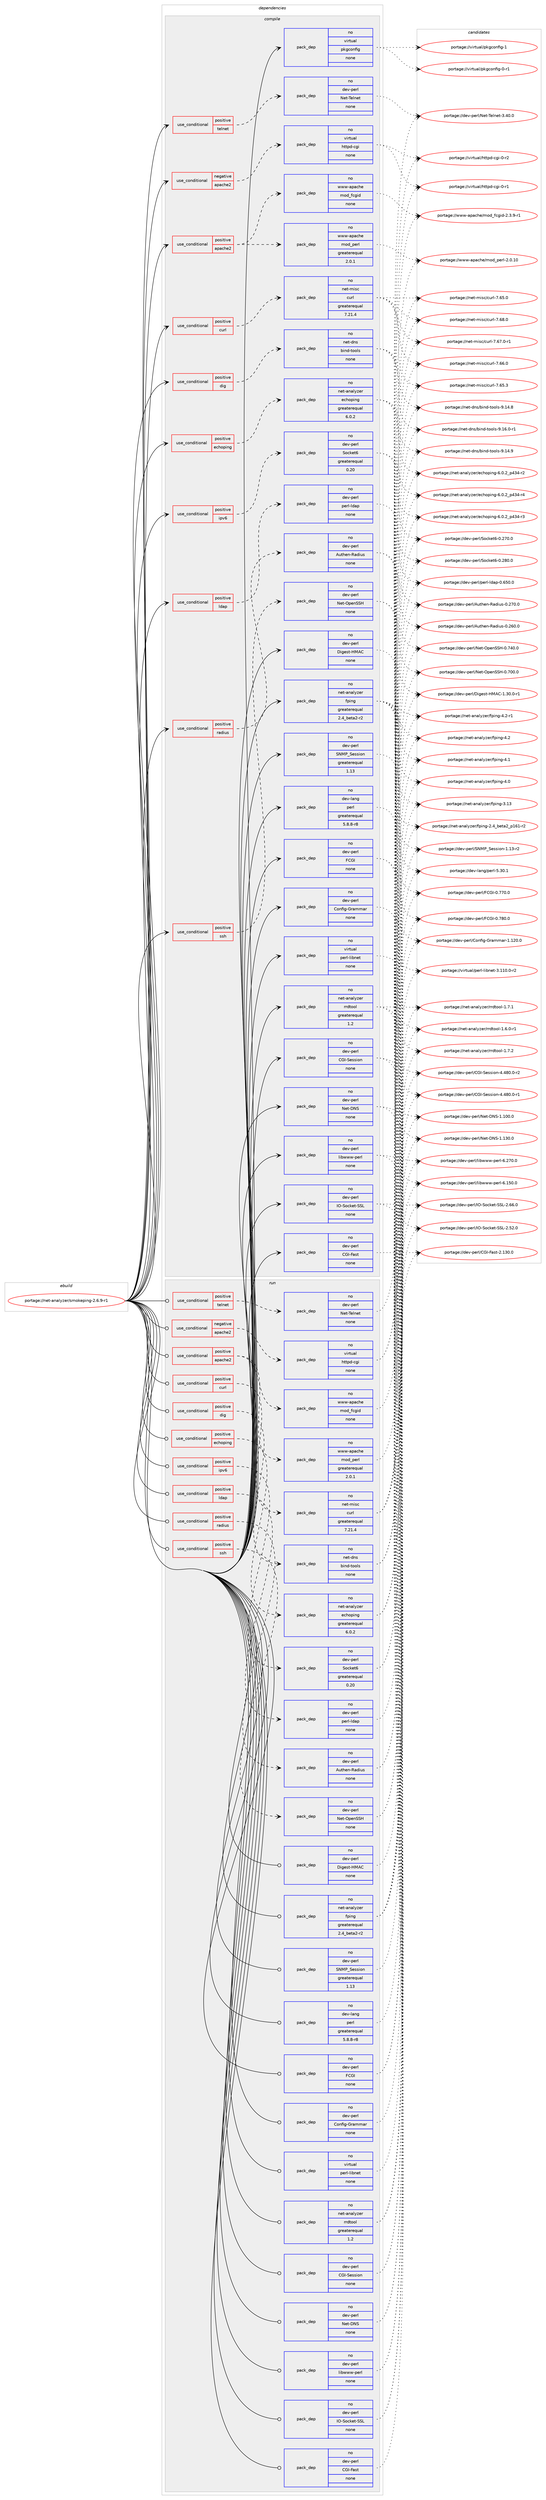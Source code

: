 digraph prolog {

# *************
# Graph options
# *************

newrank=true;
concentrate=true;
compound=true;
graph [rankdir=LR,fontname=Helvetica,fontsize=10,ranksep=1.5];#, ranksep=2.5, nodesep=0.2];
edge  [arrowhead=vee];
node  [fontname=Helvetica,fontsize=10];

# **********
# The ebuild
# **********

subgraph cluster_leftcol {
color=gray;
rank=same;
label=<<i>ebuild</i>>;
id [label="portage://net-analyzer/smokeping-2.6.9-r1", color=red, width=4, href="../net-analyzer/smokeping-2.6.9-r1.svg"];
}

# ****************
# The dependencies
# ****************

subgraph cluster_midcol {
color=gray;
label=<<i>dependencies</i>>;
subgraph cluster_compile {
fillcolor="#eeeeee";
style=filled;
label=<<i>compile</i>>;
subgraph cond23100 {
dependency100708 [label=<<TABLE BORDER="0" CELLBORDER="1" CELLSPACING="0" CELLPADDING="4"><TR><TD ROWSPAN="3" CELLPADDING="10">use_conditional</TD></TR><TR><TD>negative</TD></TR><TR><TD>apache2</TD></TR></TABLE>>, shape=none, color=red];
subgraph pack75781 {
dependency100709 [label=<<TABLE BORDER="0" CELLBORDER="1" CELLSPACING="0" CELLPADDING="4" WIDTH="220"><TR><TD ROWSPAN="6" CELLPADDING="30">pack_dep</TD></TR><TR><TD WIDTH="110">no</TD></TR><TR><TD>virtual</TD></TR><TR><TD>httpd-cgi</TD></TR><TR><TD>none</TD></TR><TR><TD></TD></TR></TABLE>>, shape=none, color=blue];
}
dependency100708:e -> dependency100709:w [weight=20,style="dashed",arrowhead="vee"];
}
id:e -> dependency100708:w [weight=20,style="solid",arrowhead="vee"];
subgraph cond23101 {
dependency100710 [label=<<TABLE BORDER="0" CELLBORDER="1" CELLSPACING="0" CELLPADDING="4"><TR><TD ROWSPAN="3" CELLPADDING="10">use_conditional</TD></TR><TR><TD>positive</TD></TR><TR><TD>apache2</TD></TR></TABLE>>, shape=none, color=red];
subgraph pack75782 {
dependency100711 [label=<<TABLE BORDER="0" CELLBORDER="1" CELLSPACING="0" CELLPADDING="4" WIDTH="220"><TR><TD ROWSPAN="6" CELLPADDING="30">pack_dep</TD></TR><TR><TD WIDTH="110">no</TD></TR><TR><TD>www-apache</TD></TR><TR><TD>mod_perl</TD></TR><TR><TD>greaterequal</TD></TR><TR><TD>2.0.1</TD></TR></TABLE>>, shape=none, color=blue];
}
dependency100710:e -> dependency100711:w [weight=20,style="dashed",arrowhead="vee"];
subgraph pack75783 {
dependency100712 [label=<<TABLE BORDER="0" CELLBORDER="1" CELLSPACING="0" CELLPADDING="4" WIDTH="220"><TR><TD ROWSPAN="6" CELLPADDING="30">pack_dep</TD></TR><TR><TD WIDTH="110">no</TD></TR><TR><TD>www-apache</TD></TR><TR><TD>mod_fcgid</TD></TR><TR><TD>none</TD></TR><TR><TD></TD></TR></TABLE>>, shape=none, color=blue];
}
dependency100710:e -> dependency100712:w [weight=20,style="dashed",arrowhead="vee"];
}
id:e -> dependency100710:w [weight=20,style="solid",arrowhead="vee"];
subgraph cond23102 {
dependency100713 [label=<<TABLE BORDER="0" CELLBORDER="1" CELLSPACING="0" CELLPADDING="4"><TR><TD ROWSPAN="3" CELLPADDING="10">use_conditional</TD></TR><TR><TD>positive</TD></TR><TR><TD>curl</TD></TR></TABLE>>, shape=none, color=red];
subgraph pack75784 {
dependency100714 [label=<<TABLE BORDER="0" CELLBORDER="1" CELLSPACING="0" CELLPADDING="4" WIDTH="220"><TR><TD ROWSPAN="6" CELLPADDING="30">pack_dep</TD></TR><TR><TD WIDTH="110">no</TD></TR><TR><TD>net-misc</TD></TR><TR><TD>curl</TD></TR><TR><TD>greaterequal</TD></TR><TR><TD>7.21.4</TD></TR></TABLE>>, shape=none, color=blue];
}
dependency100713:e -> dependency100714:w [weight=20,style="dashed",arrowhead="vee"];
}
id:e -> dependency100713:w [weight=20,style="solid",arrowhead="vee"];
subgraph cond23103 {
dependency100715 [label=<<TABLE BORDER="0" CELLBORDER="1" CELLSPACING="0" CELLPADDING="4"><TR><TD ROWSPAN="3" CELLPADDING="10">use_conditional</TD></TR><TR><TD>positive</TD></TR><TR><TD>dig</TD></TR></TABLE>>, shape=none, color=red];
subgraph pack75785 {
dependency100716 [label=<<TABLE BORDER="0" CELLBORDER="1" CELLSPACING="0" CELLPADDING="4" WIDTH="220"><TR><TD ROWSPAN="6" CELLPADDING="30">pack_dep</TD></TR><TR><TD WIDTH="110">no</TD></TR><TR><TD>net-dns</TD></TR><TR><TD>bind-tools</TD></TR><TR><TD>none</TD></TR><TR><TD></TD></TR></TABLE>>, shape=none, color=blue];
}
dependency100715:e -> dependency100716:w [weight=20,style="dashed",arrowhead="vee"];
}
id:e -> dependency100715:w [weight=20,style="solid",arrowhead="vee"];
subgraph cond23104 {
dependency100717 [label=<<TABLE BORDER="0" CELLBORDER="1" CELLSPACING="0" CELLPADDING="4"><TR><TD ROWSPAN="3" CELLPADDING="10">use_conditional</TD></TR><TR><TD>positive</TD></TR><TR><TD>echoping</TD></TR></TABLE>>, shape=none, color=red];
subgraph pack75786 {
dependency100718 [label=<<TABLE BORDER="0" CELLBORDER="1" CELLSPACING="0" CELLPADDING="4" WIDTH="220"><TR><TD ROWSPAN="6" CELLPADDING="30">pack_dep</TD></TR><TR><TD WIDTH="110">no</TD></TR><TR><TD>net-analyzer</TD></TR><TR><TD>echoping</TD></TR><TR><TD>greaterequal</TD></TR><TR><TD>6.0.2</TD></TR></TABLE>>, shape=none, color=blue];
}
dependency100717:e -> dependency100718:w [weight=20,style="dashed",arrowhead="vee"];
}
id:e -> dependency100717:w [weight=20,style="solid",arrowhead="vee"];
subgraph cond23105 {
dependency100719 [label=<<TABLE BORDER="0" CELLBORDER="1" CELLSPACING="0" CELLPADDING="4"><TR><TD ROWSPAN="3" CELLPADDING="10">use_conditional</TD></TR><TR><TD>positive</TD></TR><TR><TD>ipv6</TD></TR></TABLE>>, shape=none, color=red];
subgraph pack75787 {
dependency100720 [label=<<TABLE BORDER="0" CELLBORDER="1" CELLSPACING="0" CELLPADDING="4" WIDTH="220"><TR><TD ROWSPAN="6" CELLPADDING="30">pack_dep</TD></TR><TR><TD WIDTH="110">no</TD></TR><TR><TD>dev-perl</TD></TR><TR><TD>Socket6</TD></TR><TR><TD>greaterequal</TD></TR><TR><TD>0.20</TD></TR></TABLE>>, shape=none, color=blue];
}
dependency100719:e -> dependency100720:w [weight=20,style="dashed",arrowhead="vee"];
}
id:e -> dependency100719:w [weight=20,style="solid",arrowhead="vee"];
subgraph cond23106 {
dependency100721 [label=<<TABLE BORDER="0" CELLBORDER="1" CELLSPACING="0" CELLPADDING="4"><TR><TD ROWSPAN="3" CELLPADDING="10">use_conditional</TD></TR><TR><TD>positive</TD></TR><TR><TD>ldap</TD></TR></TABLE>>, shape=none, color=red];
subgraph pack75788 {
dependency100722 [label=<<TABLE BORDER="0" CELLBORDER="1" CELLSPACING="0" CELLPADDING="4" WIDTH="220"><TR><TD ROWSPAN="6" CELLPADDING="30">pack_dep</TD></TR><TR><TD WIDTH="110">no</TD></TR><TR><TD>dev-perl</TD></TR><TR><TD>perl-ldap</TD></TR><TR><TD>none</TD></TR><TR><TD></TD></TR></TABLE>>, shape=none, color=blue];
}
dependency100721:e -> dependency100722:w [weight=20,style="dashed",arrowhead="vee"];
}
id:e -> dependency100721:w [weight=20,style="solid",arrowhead="vee"];
subgraph cond23107 {
dependency100723 [label=<<TABLE BORDER="0" CELLBORDER="1" CELLSPACING="0" CELLPADDING="4"><TR><TD ROWSPAN="3" CELLPADDING="10">use_conditional</TD></TR><TR><TD>positive</TD></TR><TR><TD>radius</TD></TR></TABLE>>, shape=none, color=red];
subgraph pack75789 {
dependency100724 [label=<<TABLE BORDER="0" CELLBORDER="1" CELLSPACING="0" CELLPADDING="4" WIDTH="220"><TR><TD ROWSPAN="6" CELLPADDING="30">pack_dep</TD></TR><TR><TD WIDTH="110">no</TD></TR><TR><TD>dev-perl</TD></TR><TR><TD>Authen-Radius</TD></TR><TR><TD>none</TD></TR><TR><TD></TD></TR></TABLE>>, shape=none, color=blue];
}
dependency100723:e -> dependency100724:w [weight=20,style="dashed",arrowhead="vee"];
}
id:e -> dependency100723:w [weight=20,style="solid",arrowhead="vee"];
subgraph cond23108 {
dependency100725 [label=<<TABLE BORDER="0" CELLBORDER="1" CELLSPACING="0" CELLPADDING="4"><TR><TD ROWSPAN="3" CELLPADDING="10">use_conditional</TD></TR><TR><TD>positive</TD></TR><TR><TD>ssh</TD></TR></TABLE>>, shape=none, color=red];
subgraph pack75790 {
dependency100726 [label=<<TABLE BORDER="0" CELLBORDER="1" CELLSPACING="0" CELLPADDING="4" WIDTH="220"><TR><TD ROWSPAN="6" CELLPADDING="30">pack_dep</TD></TR><TR><TD WIDTH="110">no</TD></TR><TR><TD>dev-perl</TD></TR><TR><TD>Net-OpenSSH</TD></TR><TR><TD>none</TD></TR><TR><TD></TD></TR></TABLE>>, shape=none, color=blue];
}
dependency100725:e -> dependency100726:w [weight=20,style="dashed",arrowhead="vee"];
}
id:e -> dependency100725:w [weight=20,style="solid",arrowhead="vee"];
subgraph cond23109 {
dependency100727 [label=<<TABLE BORDER="0" CELLBORDER="1" CELLSPACING="0" CELLPADDING="4"><TR><TD ROWSPAN="3" CELLPADDING="10">use_conditional</TD></TR><TR><TD>positive</TD></TR><TR><TD>telnet</TD></TR></TABLE>>, shape=none, color=red];
subgraph pack75791 {
dependency100728 [label=<<TABLE BORDER="0" CELLBORDER="1" CELLSPACING="0" CELLPADDING="4" WIDTH="220"><TR><TD ROWSPAN="6" CELLPADDING="30">pack_dep</TD></TR><TR><TD WIDTH="110">no</TD></TR><TR><TD>dev-perl</TD></TR><TR><TD>Net-Telnet</TD></TR><TR><TD>none</TD></TR><TR><TD></TD></TR></TABLE>>, shape=none, color=blue];
}
dependency100727:e -> dependency100728:w [weight=20,style="dashed",arrowhead="vee"];
}
id:e -> dependency100727:w [weight=20,style="solid",arrowhead="vee"];
subgraph pack75792 {
dependency100729 [label=<<TABLE BORDER="0" CELLBORDER="1" CELLSPACING="0" CELLPADDING="4" WIDTH="220"><TR><TD ROWSPAN="6" CELLPADDING="30">pack_dep</TD></TR><TR><TD WIDTH="110">no</TD></TR><TR><TD>dev-lang</TD></TR><TR><TD>perl</TD></TR><TR><TD>greaterequal</TD></TR><TR><TD>5.8.8-r8</TD></TR></TABLE>>, shape=none, color=blue];
}
id:e -> dependency100729:w [weight=20,style="solid",arrowhead="vee"];
subgraph pack75793 {
dependency100730 [label=<<TABLE BORDER="0" CELLBORDER="1" CELLSPACING="0" CELLPADDING="4" WIDTH="220"><TR><TD ROWSPAN="6" CELLPADDING="30">pack_dep</TD></TR><TR><TD WIDTH="110">no</TD></TR><TR><TD>dev-perl</TD></TR><TR><TD>CGI-Fast</TD></TR><TR><TD>none</TD></TR><TR><TD></TD></TR></TABLE>>, shape=none, color=blue];
}
id:e -> dependency100730:w [weight=20,style="solid",arrowhead="vee"];
subgraph pack75794 {
dependency100731 [label=<<TABLE BORDER="0" CELLBORDER="1" CELLSPACING="0" CELLPADDING="4" WIDTH="220"><TR><TD ROWSPAN="6" CELLPADDING="30">pack_dep</TD></TR><TR><TD WIDTH="110">no</TD></TR><TR><TD>dev-perl</TD></TR><TR><TD>CGI-Session</TD></TR><TR><TD>none</TD></TR><TR><TD></TD></TR></TABLE>>, shape=none, color=blue];
}
id:e -> dependency100731:w [weight=20,style="solid",arrowhead="vee"];
subgraph pack75795 {
dependency100732 [label=<<TABLE BORDER="0" CELLBORDER="1" CELLSPACING="0" CELLPADDING="4" WIDTH="220"><TR><TD ROWSPAN="6" CELLPADDING="30">pack_dep</TD></TR><TR><TD WIDTH="110">no</TD></TR><TR><TD>dev-perl</TD></TR><TR><TD>Config-Grammar</TD></TR><TR><TD>none</TD></TR><TR><TD></TD></TR></TABLE>>, shape=none, color=blue];
}
id:e -> dependency100732:w [weight=20,style="solid",arrowhead="vee"];
subgraph pack75796 {
dependency100733 [label=<<TABLE BORDER="0" CELLBORDER="1" CELLSPACING="0" CELLPADDING="4" WIDTH="220"><TR><TD ROWSPAN="6" CELLPADDING="30">pack_dep</TD></TR><TR><TD WIDTH="110">no</TD></TR><TR><TD>dev-perl</TD></TR><TR><TD>Digest-HMAC</TD></TR><TR><TD>none</TD></TR><TR><TD></TD></TR></TABLE>>, shape=none, color=blue];
}
id:e -> dependency100733:w [weight=20,style="solid",arrowhead="vee"];
subgraph pack75797 {
dependency100734 [label=<<TABLE BORDER="0" CELLBORDER="1" CELLSPACING="0" CELLPADDING="4" WIDTH="220"><TR><TD ROWSPAN="6" CELLPADDING="30">pack_dep</TD></TR><TR><TD WIDTH="110">no</TD></TR><TR><TD>dev-perl</TD></TR><TR><TD>FCGI</TD></TR><TR><TD>none</TD></TR><TR><TD></TD></TR></TABLE>>, shape=none, color=blue];
}
id:e -> dependency100734:w [weight=20,style="solid",arrowhead="vee"];
subgraph pack75798 {
dependency100735 [label=<<TABLE BORDER="0" CELLBORDER="1" CELLSPACING="0" CELLPADDING="4" WIDTH="220"><TR><TD ROWSPAN="6" CELLPADDING="30">pack_dep</TD></TR><TR><TD WIDTH="110">no</TD></TR><TR><TD>dev-perl</TD></TR><TR><TD>IO-Socket-SSL</TD></TR><TR><TD>none</TD></TR><TR><TD></TD></TR></TABLE>>, shape=none, color=blue];
}
id:e -> dependency100735:w [weight=20,style="solid",arrowhead="vee"];
subgraph pack75799 {
dependency100736 [label=<<TABLE BORDER="0" CELLBORDER="1" CELLSPACING="0" CELLPADDING="4" WIDTH="220"><TR><TD ROWSPAN="6" CELLPADDING="30">pack_dep</TD></TR><TR><TD WIDTH="110">no</TD></TR><TR><TD>dev-perl</TD></TR><TR><TD>Net-DNS</TD></TR><TR><TD>none</TD></TR><TR><TD></TD></TR></TABLE>>, shape=none, color=blue];
}
id:e -> dependency100736:w [weight=20,style="solid",arrowhead="vee"];
subgraph pack75800 {
dependency100737 [label=<<TABLE BORDER="0" CELLBORDER="1" CELLSPACING="0" CELLPADDING="4" WIDTH="220"><TR><TD ROWSPAN="6" CELLPADDING="30">pack_dep</TD></TR><TR><TD WIDTH="110">no</TD></TR><TR><TD>dev-perl</TD></TR><TR><TD>SNMP_Session</TD></TR><TR><TD>greaterequal</TD></TR><TR><TD>1.13</TD></TR></TABLE>>, shape=none, color=blue];
}
id:e -> dependency100737:w [weight=20,style="solid",arrowhead="vee"];
subgraph pack75801 {
dependency100738 [label=<<TABLE BORDER="0" CELLBORDER="1" CELLSPACING="0" CELLPADDING="4" WIDTH="220"><TR><TD ROWSPAN="6" CELLPADDING="30">pack_dep</TD></TR><TR><TD WIDTH="110">no</TD></TR><TR><TD>dev-perl</TD></TR><TR><TD>libwww-perl</TD></TR><TR><TD>none</TD></TR><TR><TD></TD></TR></TABLE>>, shape=none, color=blue];
}
id:e -> dependency100738:w [weight=20,style="solid",arrowhead="vee"];
subgraph pack75802 {
dependency100739 [label=<<TABLE BORDER="0" CELLBORDER="1" CELLSPACING="0" CELLPADDING="4" WIDTH="220"><TR><TD ROWSPAN="6" CELLPADDING="30">pack_dep</TD></TR><TR><TD WIDTH="110">no</TD></TR><TR><TD>net-analyzer</TD></TR><TR><TD>fping</TD></TR><TR><TD>greaterequal</TD></TR><TR><TD>2.4_beta2-r2</TD></TR></TABLE>>, shape=none, color=blue];
}
id:e -> dependency100739:w [weight=20,style="solid",arrowhead="vee"];
subgraph pack75803 {
dependency100740 [label=<<TABLE BORDER="0" CELLBORDER="1" CELLSPACING="0" CELLPADDING="4" WIDTH="220"><TR><TD ROWSPAN="6" CELLPADDING="30">pack_dep</TD></TR><TR><TD WIDTH="110">no</TD></TR><TR><TD>net-analyzer</TD></TR><TR><TD>rrdtool</TD></TR><TR><TD>greaterequal</TD></TR><TR><TD>1.2</TD></TR></TABLE>>, shape=none, color=blue];
}
id:e -> dependency100740:w [weight=20,style="solid",arrowhead="vee"];
subgraph pack75804 {
dependency100741 [label=<<TABLE BORDER="0" CELLBORDER="1" CELLSPACING="0" CELLPADDING="4" WIDTH="220"><TR><TD ROWSPAN="6" CELLPADDING="30">pack_dep</TD></TR><TR><TD WIDTH="110">no</TD></TR><TR><TD>virtual</TD></TR><TR><TD>perl-libnet</TD></TR><TR><TD>none</TD></TR><TR><TD></TD></TR></TABLE>>, shape=none, color=blue];
}
id:e -> dependency100741:w [weight=20,style="solid",arrowhead="vee"];
subgraph pack75805 {
dependency100742 [label=<<TABLE BORDER="0" CELLBORDER="1" CELLSPACING="0" CELLPADDING="4" WIDTH="220"><TR><TD ROWSPAN="6" CELLPADDING="30">pack_dep</TD></TR><TR><TD WIDTH="110">no</TD></TR><TR><TD>virtual</TD></TR><TR><TD>pkgconfig</TD></TR><TR><TD>none</TD></TR><TR><TD></TD></TR></TABLE>>, shape=none, color=blue];
}
id:e -> dependency100742:w [weight=20,style="solid",arrowhead="vee"];
}
subgraph cluster_compileandrun {
fillcolor="#eeeeee";
style=filled;
label=<<i>compile and run</i>>;
}
subgraph cluster_run {
fillcolor="#eeeeee";
style=filled;
label=<<i>run</i>>;
subgraph cond23110 {
dependency100743 [label=<<TABLE BORDER="0" CELLBORDER="1" CELLSPACING="0" CELLPADDING="4"><TR><TD ROWSPAN="3" CELLPADDING="10">use_conditional</TD></TR><TR><TD>negative</TD></TR><TR><TD>apache2</TD></TR></TABLE>>, shape=none, color=red];
subgraph pack75806 {
dependency100744 [label=<<TABLE BORDER="0" CELLBORDER="1" CELLSPACING="0" CELLPADDING="4" WIDTH="220"><TR><TD ROWSPAN="6" CELLPADDING="30">pack_dep</TD></TR><TR><TD WIDTH="110">no</TD></TR><TR><TD>virtual</TD></TR><TR><TD>httpd-cgi</TD></TR><TR><TD>none</TD></TR><TR><TD></TD></TR></TABLE>>, shape=none, color=blue];
}
dependency100743:e -> dependency100744:w [weight=20,style="dashed",arrowhead="vee"];
}
id:e -> dependency100743:w [weight=20,style="solid",arrowhead="odot"];
subgraph cond23111 {
dependency100745 [label=<<TABLE BORDER="0" CELLBORDER="1" CELLSPACING="0" CELLPADDING="4"><TR><TD ROWSPAN="3" CELLPADDING="10">use_conditional</TD></TR><TR><TD>positive</TD></TR><TR><TD>apache2</TD></TR></TABLE>>, shape=none, color=red];
subgraph pack75807 {
dependency100746 [label=<<TABLE BORDER="0" CELLBORDER="1" CELLSPACING="0" CELLPADDING="4" WIDTH="220"><TR><TD ROWSPAN="6" CELLPADDING="30">pack_dep</TD></TR><TR><TD WIDTH="110">no</TD></TR><TR><TD>www-apache</TD></TR><TR><TD>mod_perl</TD></TR><TR><TD>greaterequal</TD></TR><TR><TD>2.0.1</TD></TR></TABLE>>, shape=none, color=blue];
}
dependency100745:e -> dependency100746:w [weight=20,style="dashed",arrowhead="vee"];
subgraph pack75808 {
dependency100747 [label=<<TABLE BORDER="0" CELLBORDER="1" CELLSPACING="0" CELLPADDING="4" WIDTH="220"><TR><TD ROWSPAN="6" CELLPADDING="30">pack_dep</TD></TR><TR><TD WIDTH="110">no</TD></TR><TR><TD>www-apache</TD></TR><TR><TD>mod_fcgid</TD></TR><TR><TD>none</TD></TR><TR><TD></TD></TR></TABLE>>, shape=none, color=blue];
}
dependency100745:e -> dependency100747:w [weight=20,style="dashed",arrowhead="vee"];
}
id:e -> dependency100745:w [weight=20,style="solid",arrowhead="odot"];
subgraph cond23112 {
dependency100748 [label=<<TABLE BORDER="0" CELLBORDER="1" CELLSPACING="0" CELLPADDING="4"><TR><TD ROWSPAN="3" CELLPADDING="10">use_conditional</TD></TR><TR><TD>positive</TD></TR><TR><TD>curl</TD></TR></TABLE>>, shape=none, color=red];
subgraph pack75809 {
dependency100749 [label=<<TABLE BORDER="0" CELLBORDER="1" CELLSPACING="0" CELLPADDING="4" WIDTH="220"><TR><TD ROWSPAN="6" CELLPADDING="30">pack_dep</TD></TR><TR><TD WIDTH="110">no</TD></TR><TR><TD>net-misc</TD></TR><TR><TD>curl</TD></TR><TR><TD>greaterequal</TD></TR><TR><TD>7.21.4</TD></TR></TABLE>>, shape=none, color=blue];
}
dependency100748:e -> dependency100749:w [weight=20,style="dashed",arrowhead="vee"];
}
id:e -> dependency100748:w [weight=20,style="solid",arrowhead="odot"];
subgraph cond23113 {
dependency100750 [label=<<TABLE BORDER="0" CELLBORDER="1" CELLSPACING="0" CELLPADDING="4"><TR><TD ROWSPAN="3" CELLPADDING="10">use_conditional</TD></TR><TR><TD>positive</TD></TR><TR><TD>dig</TD></TR></TABLE>>, shape=none, color=red];
subgraph pack75810 {
dependency100751 [label=<<TABLE BORDER="0" CELLBORDER="1" CELLSPACING="0" CELLPADDING="4" WIDTH="220"><TR><TD ROWSPAN="6" CELLPADDING="30">pack_dep</TD></TR><TR><TD WIDTH="110">no</TD></TR><TR><TD>net-dns</TD></TR><TR><TD>bind-tools</TD></TR><TR><TD>none</TD></TR><TR><TD></TD></TR></TABLE>>, shape=none, color=blue];
}
dependency100750:e -> dependency100751:w [weight=20,style="dashed",arrowhead="vee"];
}
id:e -> dependency100750:w [weight=20,style="solid",arrowhead="odot"];
subgraph cond23114 {
dependency100752 [label=<<TABLE BORDER="0" CELLBORDER="1" CELLSPACING="0" CELLPADDING="4"><TR><TD ROWSPAN="3" CELLPADDING="10">use_conditional</TD></TR><TR><TD>positive</TD></TR><TR><TD>echoping</TD></TR></TABLE>>, shape=none, color=red];
subgraph pack75811 {
dependency100753 [label=<<TABLE BORDER="0" CELLBORDER="1" CELLSPACING="0" CELLPADDING="4" WIDTH="220"><TR><TD ROWSPAN="6" CELLPADDING="30">pack_dep</TD></TR><TR><TD WIDTH="110">no</TD></TR><TR><TD>net-analyzer</TD></TR><TR><TD>echoping</TD></TR><TR><TD>greaterequal</TD></TR><TR><TD>6.0.2</TD></TR></TABLE>>, shape=none, color=blue];
}
dependency100752:e -> dependency100753:w [weight=20,style="dashed",arrowhead="vee"];
}
id:e -> dependency100752:w [weight=20,style="solid",arrowhead="odot"];
subgraph cond23115 {
dependency100754 [label=<<TABLE BORDER="0" CELLBORDER="1" CELLSPACING="0" CELLPADDING="4"><TR><TD ROWSPAN="3" CELLPADDING="10">use_conditional</TD></TR><TR><TD>positive</TD></TR><TR><TD>ipv6</TD></TR></TABLE>>, shape=none, color=red];
subgraph pack75812 {
dependency100755 [label=<<TABLE BORDER="0" CELLBORDER="1" CELLSPACING="0" CELLPADDING="4" WIDTH="220"><TR><TD ROWSPAN="6" CELLPADDING="30">pack_dep</TD></TR><TR><TD WIDTH="110">no</TD></TR><TR><TD>dev-perl</TD></TR><TR><TD>Socket6</TD></TR><TR><TD>greaterequal</TD></TR><TR><TD>0.20</TD></TR></TABLE>>, shape=none, color=blue];
}
dependency100754:e -> dependency100755:w [weight=20,style="dashed",arrowhead="vee"];
}
id:e -> dependency100754:w [weight=20,style="solid",arrowhead="odot"];
subgraph cond23116 {
dependency100756 [label=<<TABLE BORDER="0" CELLBORDER="1" CELLSPACING="0" CELLPADDING="4"><TR><TD ROWSPAN="3" CELLPADDING="10">use_conditional</TD></TR><TR><TD>positive</TD></TR><TR><TD>ldap</TD></TR></TABLE>>, shape=none, color=red];
subgraph pack75813 {
dependency100757 [label=<<TABLE BORDER="0" CELLBORDER="1" CELLSPACING="0" CELLPADDING="4" WIDTH="220"><TR><TD ROWSPAN="6" CELLPADDING="30">pack_dep</TD></TR><TR><TD WIDTH="110">no</TD></TR><TR><TD>dev-perl</TD></TR><TR><TD>perl-ldap</TD></TR><TR><TD>none</TD></TR><TR><TD></TD></TR></TABLE>>, shape=none, color=blue];
}
dependency100756:e -> dependency100757:w [weight=20,style="dashed",arrowhead="vee"];
}
id:e -> dependency100756:w [weight=20,style="solid",arrowhead="odot"];
subgraph cond23117 {
dependency100758 [label=<<TABLE BORDER="0" CELLBORDER="1" CELLSPACING="0" CELLPADDING="4"><TR><TD ROWSPAN="3" CELLPADDING="10">use_conditional</TD></TR><TR><TD>positive</TD></TR><TR><TD>radius</TD></TR></TABLE>>, shape=none, color=red];
subgraph pack75814 {
dependency100759 [label=<<TABLE BORDER="0" CELLBORDER="1" CELLSPACING="0" CELLPADDING="4" WIDTH="220"><TR><TD ROWSPAN="6" CELLPADDING="30">pack_dep</TD></TR><TR><TD WIDTH="110">no</TD></TR><TR><TD>dev-perl</TD></TR><TR><TD>Authen-Radius</TD></TR><TR><TD>none</TD></TR><TR><TD></TD></TR></TABLE>>, shape=none, color=blue];
}
dependency100758:e -> dependency100759:w [weight=20,style="dashed",arrowhead="vee"];
}
id:e -> dependency100758:w [weight=20,style="solid",arrowhead="odot"];
subgraph cond23118 {
dependency100760 [label=<<TABLE BORDER="0" CELLBORDER="1" CELLSPACING="0" CELLPADDING="4"><TR><TD ROWSPAN="3" CELLPADDING="10">use_conditional</TD></TR><TR><TD>positive</TD></TR><TR><TD>ssh</TD></TR></TABLE>>, shape=none, color=red];
subgraph pack75815 {
dependency100761 [label=<<TABLE BORDER="0" CELLBORDER="1" CELLSPACING="0" CELLPADDING="4" WIDTH="220"><TR><TD ROWSPAN="6" CELLPADDING="30">pack_dep</TD></TR><TR><TD WIDTH="110">no</TD></TR><TR><TD>dev-perl</TD></TR><TR><TD>Net-OpenSSH</TD></TR><TR><TD>none</TD></TR><TR><TD></TD></TR></TABLE>>, shape=none, color=blue];
}
dependency100760:e -> dependency100761:w [weight=20,style="dashed",arrowhead="vee"];
}
id:e -> dependency100760:w [weight=20,style="solid",arrowhead="odot"];
subgraph cond23119 {
dependency100762 [label=<<TABLE BORDER="0" CELLBORDER="1" CELLSPACING="0" CELLPADDING="4"><TR><TD ROWSPAN="3" CELLPADDING="10">use_conditional</TD></TR><TR><TD>positive</TD></TR><TR><TD>telnet</TD></TR></TABLE>>, shape=none, color=red];
subgraph pack75816 {
dependency100763 [label=<<TABLE BORDER="0" CELLBORDER="1" CELLSPACING="0" CELLPADDING="4" WIDTH="220"><TR><TD ROWSPAN="6" CELLPADDING="30">pack_dep</TD></TR><TR><TD WIDTH="110">no</TD></TR><TR><TD>dev-perl</TD></TR><TR><TD>Net-Telnet</TD></TR><TR><TD>none</TD></TR><TR><TD></TD></TR></TABLE>>, shape=none, color=blue];
}
dependency100762:e -> dependency100763:w [weight=20,style="dashed",arrowhead="vee"];
}
id:e -> dependency100762:w [weight=20,style="solid",arrowhead="odot"];
subgraph pack75817 {
dependency100764 [label=<<TABLE BORDER="0" CELLBORDER="1" CELLSPACING="0" CELLPADDING="4" WIDTH="220"><TR><TD ROWSPAN="6" CELLPADDING="30">pack_dep</TD></TR><TR><TD WIDTH="110">no</TD></TR><TR><TD>dev-lang</TD></TR><TR><TD>perl</TD></TR><TR><TD>greaterequal</TD></TR><TR><TD>5.8.8-r8</TD></TR></TABLE>>, shape=none, color=blue];
}
id:e -> dependency100764:w [weight=20,style="solid",arrowhead="odot"];
subgraph pack75818 {
dependency100765 [label=<<TABLE BORDER="0" CELLBORDER="1" CELLSPACING="0" CELLPADDING="4" WIDTH="220"><TR><TD ROWSPAN="6" CELLPADDING="30">pack_dep</TD></TR><TR><TD WIDTH="110">no</TD></TR><TR><TD>dev-perl</TD></TR><TR><TD>CGI-Fast</TD></TR><TR><TD>none</TD></TR><TR><TD></TD></TR></TABLE>>, shape=none, color=blue];
}
id:e -> dependency100765:w [weight=20,style="solid",arrowhead="odot"];
subgraph pack75819 {
dependency100766 [label=<<TABLE BORDER="0" CELLBORDER="1" CELLSPACING="0" CELLPADDING="4" WIDTH="220"><TR><TD ROWSPAN="6" CELLPADDING="30">pack_dep</TD></TR><TR><TD WIDTH="110">no</TD></TR><TR><TD>dev-perl</TD></TR><TR><TD>CGI-Session</TD></TR><TR><TD>none</TD></TR><TR><TD></TD></TR></TABLE>>, shape=none, color=blue];
}
id:e -> dependency100766:w [weight=20,style="solid",arrowhead="odot"];
subgraph pack75820 {
dependency100767 [label=<<TABLE BORDER="0" CELLBORDER="1" CELLSPACING="0" CELLPADDING="4" WIDTH="220"><TR><TD ROWSPAN="6" CELLPADDING="30">pack_dep</TD></TR><TR><TD WIDTH="110">no</TD></TR><TR><TD>dev-perl</TD></TR><TR><TD>Config-Grammar</TD></TR><TR><TD>none</TD></TR><TR><TD></TD></TR></TABLE>>, shape=none, color=blue];
}
id:e -> dependency100767:w [weight=20,style="solid",arrowhead="odot"];
subgraph pack75821 {
dependency100768 [label=<<TABLE BORDER="0" CELLBORDER="1" CELLSPACING="0" CELLPADDING="4" WIDTH="220"><TR><TD ROWSPAN="6" CELLPADDING="30">pack_dep</TD></TR><TR><TD WIDTH="110">no</TD></TR><TR><TD>dev-perl</TD></TR><TR><TD>Digest-HMAC</TD></TR><TR><TD>none</TD></TR><TR><TD></TD></TR></TABLE>>, shape=none, color=blue];
}
id:e -> dependency100768:w [weight=20,style="solid",arrowhead="odot"];
subgraph pack75822 {
dependency100769 [label=<<TABLE BORDER="0" CELLBORDER="1" CELLSPACING="0" CELLPADDING="4" WIDTH="220"><TR><TD ROWSPAN="6" CELLPADDING="30">pack_dep</TD></TR><TR><TD WIDTH="110">no</TD></TR><TR><TD>dev-perl</TD></TR><TR><TD>FCGI</TD></TR><TR><TD>none</TD></TR><TR><TD></TD></TR></TABLE>>, shape=none, color=blue];
}
id:e -> dependency100769:w [weight=20,style="solid",arrowhead="odot"];
subgraph pack75823 {
dependency100770 [label=<<TABLE BORDER="0" CELLBORDER="1" CELLSPACING="0" CELLPADDING="4" WIDTH="220"><TR><TD ROWSPAN="6" CELLPADDING="30">pack_dep</TD></TR><TR><TD WIDTH="110">no</TD></TR><TR><TD>dev-perl</TD></TR><TR><TD>IO-Socket-SSL</TD></TR><TR><TD>none</TD></TR><TR><TD></TD></TR></TABLE>>, shape=none, color=blue];
}
id:e -> dependency100770:w [weight=20,style="solid",arrowhead="odot"];
subgraph pack75824 {
dependency100771 [label=<<TABLE BORDER="0" CELLBORDER="1" CELLSPACING="0" CELLPADDING="4" WIDTH="220"><TR><TD ROWSPAN="6" CELLPADDING="30">pack_dep</TD></TR><TR><TD WIDTH="110">no</TD></TR><TR><TD>dev-perl</TD></TR><TR><TD>Net-DNS</TD></TR><TR><TD>none</TD></TR><TR><TD></TD></TR></TABLE>>, shape=none, color=blue];
}
id:e -> dependency100771:w [weight=20,style="solid",arrowhead="odot"];
subgraph pack75825 {
dependency100772 [label=<<TABLE BORDER="0" CELLBORDER="1" CELLSPACING="0" CELLPADDING="4" WIDTH="220"><TR><TD ROWSPAN="6" CELLPADDING="30">pack_dep</TD></TR><TR><TD WIDTH="110">no</TD></TR><TR><TD>dev-perl</TD></TR><TR><TD>SNMP_Session</TD></TR><TR><TD>greaterequal</TD></TR><TR><TD>1.13</TD></TR></TABLE>>, shape=none, color=blue];
}
id:e -> dependency100772:w [weight=20,style="solid",arrowhead="odot"];
subgraph pack75826 {
dependency100773 [label=<<TABLE BORDER="0" CELLBORDER="1" CELLSPACING="0" CELLPADDING="4" WIDTH="220"><TR><TD ROWSPAN="6" CELLPADDING="30">pack_dep</TD></TR><TR><TD WIDTH="110">no</TD></TR><TR><TD>dev-perl</TD></TR><TR><TD>libwww-perl</TD></TR><TR><TD>none</TD></TR><TR><TD></TD></TR></TABLE>>, shape=none, color=blue];
}
id:e -> dependency100773:w [weight=20,style="solid",arrowhead="odot"];
subgraph pack75827 {
dependency100774 [label=<<TABLE BORDER="0" CELLBORDER="1" CELLSPACING="0" CELLPADDING="4" WIDTH="220"><TR><TD ROWSPAN="6" CELLPADDING="30">pack_dep</TD></TR><TR><TD WIDTH="110">no</TD></TR><TR><TD>net-analyzer</TD></TR><TR><TD>fping</TD></TR><TR><TD>greaterequal</TD></TR><TR><TD>2.4_beta2-r2</TD></TR></TABLE>>, shape=none, color=blue];
}
id:e -> dependency100774:w [weight=20,style="solid",arrowhead="odot"];
subgraph pack75828 {
dependency100775 [label=<<TABLE BORDER="0" CELLBORDER="1" CELLSPACING="0" CELLPADDING="4" WIDTH="220"><TR><TD ROWSPAN="6" CELLPADDING="30">pack_dep</TD></TR><TR><TD WIDTH="110">no</TD></TR><TR><TD>net-analyzer</TD></TR><TR><TD>rrdtool</TD></TR><TR><TD>greaterequal</TD></TR><TR><TD>1.2</TD></TR></TABLE>>, shape=none, color=blue];
}
id:e -> dependency100775:w [weight=20,style="solid",arrowhead="odot"];
subgraph pack75829 {
dependency100776 [label=<<TABLE BORDER="0" CELLBORDER="1" CELLSPACING="0" CELLPADDING="4" WIDTH="220"><TR><TD ROWSPAN="6" CELLPADDING="30">pack_dep</TD></TR><TR><TD WIDTH="110">no</TD></TR><TR><TD>virtual</TD></TR><TR><TD>perl-libnet</TD></TR><TR><TD>none</TD></TR><TR><TD></TD></TR></TABLE>>, shape=none, color=blue];
}
id:e -> dependency100776:w [weight=20,style="solid",arrowhead="odot"];
}
}

# **************
# The candidates
# **************

subgraph cluster_choices {
rank=same;
color=gray;
label=<<i>candidates</i>>;

subgraph choice75781 {
color=black;
nodesep=1;
choice1181051141161179710847104116116112100459910310545484511450 [label="portage://virtual/httpd-cgi-0-r2", color=red, width=4,href="../virtual/httpd-cgi-0-r2.svg"];
choice1181051141161179710847104116116112100459910310545484511449 [label="portage://virtual/httpd-cgi-0-r1", color=red, width=4,href="../virtual/httpd-cgi-0-r1.svg"];
dependency100709:e -> choice1181051141161179710847104116116112100459910310545484511450:w [style=dotted,weight="100"];
dependency100709:e -> choice1181051141161179710847104116116112100459910310545484511449:w [style=dotted,weight="100"];
}
subgraph choice75782 {
color=black;
nodesep=1;
choice11911911945971129799104101471091111009511210111410845504648464948 [label="portage://www-apache/mod_perl-2.0.10", color=red, width=4,href="../www-apache/mod_perl-2.0.10.svg"];
dependency100711:e -> choice11911911945971129799104101471091111009511210111410845504648464948:w [style=dotted,weight="100"];
}
subgraph choice75783 {
color=black;
nodesep=1;
choice119119119459711297991041014710911110095102991031051004550465146574511449 [label="portage://www-apache/mod_fcgid-2.3.9-r1", color=red, width=4,href="../www-apache/mod_fcgid-2.3.9-r1.svg"];
dependency100712:e -> choice119119119459711297991041014710911110095102991031051004550465146574511449:w [style=dotted,weight="100"];
}
subgraph choice75784 {
color=black;
nodesep=1;
choice1101011164510910511599479911711410845554654564648 [label="portage://net-misc/curl-7.68.0", color=red, width=4,href="../net-misc/curl-7.68.0.svg"];
choice11010111645109105115994799117114108455546545546484511449 [label="portage://net-misc/curl-7.67.0-r1", color=red, width=4,href="../net-misc/curl-7.67.0-r1.svg"];
choice1101011164510910511599479911711410845554654544648 [label="portage://net-misc/curl-7.66.0", color=red, width=4,href="../net-misc/curl-7.66.0.svg"];
choice1101011164510910511599479911711410845554654534651 [label="portage://net-misc/curl-7.65.3", color=red, width=4,href="../net-misc/curl-7.65.3.svg"];
choice1101011164510910511599479911711410845554654534648 [label="portage://net-misc/curl-7.65.0", color=red, width=4,href="../net-misc/curl-7.65.0.svg"];
dependency100714:e -> choice1101011164510910511599479911711410845554654564648:w [style=dotted,weight="100"];
dependency100714:e -> choice11010111645109105115994799117114108455546545546484511449:w [style=dotted,weight="100"];
dependency100714:e -> choice1101011164510910511599479911711410845554654544648:w [style=dotted,weight="100"];
dependency100714:e -> choice1101011164510910511599479911711410845554654534651:w [style=dotted,weight="100"];
dependency100714:e -> choice1101011164510910511599479911711410845554654534648:w [style=dotted,weight="100"];
}
subgraph choice75785 {
color=black;
nodesep=1;
choice11010111645100110115479810511010045116111111108115455746495446484511449 [label="portage://net-dns/bind-tools-9.16.0-r1", color=red, width=4,href="../net-dns/bind-tools-9.16.0-r1.svg"];
choice1101011164510011011547981051101004511611111110811545574649524657 [label="portage://net-dns/bind-tools-9.14.9", color=red, width=4,href="../net-dns/bind-tools-9.14.9.svg"];
choice1101011164510011011547981051101004511611111110811545574649524656 [label="portage://net-dns/bind-tools-9.14.8", color=red, width=4,href="../net-dns/bind-tools-9.14.8.svg"];
dependency100716:e -> choice11010111645100110115479810511010045116111111108115455746495446484511449:w [style=dotted,weight="100"];
dependency100716:e -> choice1101011164510011011547981051101004511611111110811545574649524657:w [style=dotted,weight="100"];
dependency100716:e -> choice1101011164510011011547981051101004511611111110811545574649524656:w [style=dotted,weight="100"];
}
subgraph choice75786 {
color=black;
nodesep=1;
choice1101011164597110971081211221011144710199104111112105110103455446484650951125251524511452 [label="portage://net-analyzer/echoping-6.0.2_p434-r4", color=red, width=4,href="../net-analyzer/echoping-6.0.2_p434-r4.svg"];
choice1101011164597110971081211221011144710199104111112105110103455446484650951125251524511451 [label="portage://net-analyzer/echoping-6.0.2_p434-r3", color=red, width=4,href="../net-analyzer/echoping-6.0.2_p434-r3.svg"];
choice1101011164597110971081211221011144710199104111112105110103455446484650951125251524511450 [label="portage://net-analyzer/echoping-6.0.2_p434-r2", color=red, width=4,href="../net-analyzer/echoping-6.0.2_p434-r2.svg"];
dependency100718:e -> choice1101011164597110971081211221011144710199104111112105110103455446484650951125251524511452:w [style=dotted,weight="100"];
dependency100718:e -> choice1101011164597110971081211221011144710199104111112105110103455446484650951125251524511451:w [style=dotted,weight="100"];
dependency100718:e -> choice1101011164597110971081211221011144710199104111112105110103455446484650951125251524511450:w [style=dotted,weight="100"];
}
subgraph choice75787 {
color=black;
nodesep=1;
choice10010111845112101114108478311199107101116544548465056484648 [label="portage://dev-perl/Socket6-0.280.0", color=red, width=4,href="../dev-perl/Socket6-0.280.0.svg"];
choice10010111845112101114108478311199107101116544548465055484648 [label="portage://dev-perl/Socket6-0.270.0", color=red, width=4,href="../dev-perl/Socket6-0.270.0.svg"];
dependency100720:e -> choice10010111845112101114108478311199107101116544548465056484648:w [style=dotted,weight="100"];
dependency100720:e -> choice10010111845112101114108478311199107101116544548465055484648:w [style=dotted,weight="100"];
}
subgraph choice75788 {
color=black;
nodesep=1;
choice100101118451121011141084711210111410845108100971124548465453484648 [label="portage://dev-perl/perl-ldap-0.650.0", color=red, width=4,href="../dev-perl/perl-ldap-0.650.0.svg"];
dependency100722:e -> choice100101118451121011141084711210111410845108100971124548465453484648:w [style=dotted,weight="100"];
}
subgraph choice75789 {
color=black;
nodesep=1;
choice1001011184511210111410847651171161041011104582971001051171154548465055484648 [label="portage://dev-perl/Authen-Radius-0.270.0", color=red, width=4,href="../dev-perl/Authen-Radius-0.270.0.svg"];
choice1001011184511210111410847651171161041011104582971001051171154548465054484648 [label="portage://dev-perl/Authen-Radius-0.260.0", color=red, width=4,href="../dev-perl/Authen-Radius-0.260.0.svg"];
dependency100724:e -> choice1001011184511210111410847651171161041011104582971001051171154548465055484648:w [style=dotted,weight="100"];
dependency100724:e -> choice1001011184511210111410847651171161041011104582971001051171154548465054484648:w [style=dotted,weight="100"];
}
subgraph choice75790 {
color=black;
nodesep=1;
choice10010111845112101114108477810111645791121011108383724548465552484648 [label="portage://dev-perl/Net-OpenSSH-0.740.0", color=red, width=4,href="../dev-perl/Net-OpenSSH-0.740.0.svg"];
choice10010111845112101114108477810111645791121011108383724548465548484648 [label="portage://dev-perl/Net-OpenSSH-0.700.0", color=red, width=4,href="../dev-perl/Net-OpenSSH-0.700.0.svg"];
dependency100726:e -> choice10010111845112101114108477810111645791121011108383724548465552484648:w [style=dotted,weight="100"];
dependency100726:e -> choice10010111845112101114108477810111645791121011108383724548465548484648:w [style=dotted,weight="100"];
}
subgraph choice75791 {
color=black;
nodesep=1;
choice100101118451121011141084778101116458410110811010111645514652484648 [label="portage://dev-perl/Net-Telnet-3.40.0", color=red, width=4,href="../dev-perl/Net-Telnet-3.40.0.svg"];
dependency100728:e -> choice100101118451121011141084778101116458410110811010111645514652484648:w [style=dotted,weight="100"];
}
subgraph choice75792 {
color=black;
nodesep=1;
choice10010111845108971101034711210111410845534651484649 [label="portage://dev-lang/perl-5.30.1", color=red, width=4,href="../dev-lang/perl-5.30.1.svg"];
dependency100729:e -> choice10010111845108971101034711210111410845534651484649:w [style=dotted,weight="100"];
}
subgraph choice75793 {
color=black;
nodesep=1;
choice10010111845112101114108476771734570971151164550464951484648 [label="portage://dev-perl/CGI-Fast-2.130.0", color=red, width=4,href="../dev-perl/CGI-Fast-2.130.0.svg"];
dependency100730:e -> choice10010111845112101114108476771734570971151164550464951484648:w [style=dotted,weight="100"];
}
subgraph choice75794 {
color=black;
nodesep=1;
choice1001011184511210111410847677173458310111511510511111045524652564846484511450 [label="portage://dev-perl/CGI-Session-4.480.0-r2", color=red, width=4,href="../dev-perl/CGI-Session-4.480.0-r2.svg"];
choice1001011184511210111410847677173458310111511510511111045524652564846484511449 [label="portage://dev-perl/CGI-Session-4.480.0-r1", color=red, width=4,href="../dev-perl/CGI-Session-4.480.0-r1.svg"];
dependency100731:e -> choice1001011184511210111410847677173458310111511510511111045524652564846484511450:w [style=dotted,weight="100"];
dependency100731:e -> choice1001011184511210111410847677173458310111511510511111045524652564846484511449:w [style=dotted,weight="100"];
}
subgraph choice75795 {
color=black;
nodesep=1;
choice100101118451121011141084767111110102105103457111497109109971144549464950484648 [label="portage://dev-perl/Config-Grammar-1.120.0", color=red, width=4,href="../dev-perl/Config-Grammar-1.120.0.svg"];
dependency100732:e -> choice100101118451121011141084767111110102105103457111497109109971144549464950484648:w [style=dotted,weight="100"];
}
subgraph choice75796 {
color=black;
nodesep=1;
choice1001011184511210111410847681051031011151164572776567454946514846484511449 [label="portage://dev-perl/Digest-HMAC-1.30.0-r1", color=red, width=4,href="../dev-perl/Digest-HMAC-1.30.0-r1.svg"];
dependency100733:e -> choice1001011184511210111410847681051031011151164572776567454946514846484511449:w [style=dotted,weight="100"];
}
subgraph choice75797 {
color=black;
nodesep=1;
choice1001011184511210111410847706771734548465556484648 [label="portage://dev-perl/FCGI-0.780.0", color=red, width=4,href="../dev-perl/FCGI-0.780.0.svg"];
choice1001011184511210111410847706771734548465555484648 [label="portage://dev-perl/FCGI-0.770.0", color=red, width=4,href="../dev-perl/FCGI-0.770.0.svg"];
dependency100734:e -> choice1001011184511210111410847706771734548465556484648:w [style=dotted,weight="100"];
dependency100734:e -> choice1001011184511210111410847706771734548465555484648:w [style=dotted,weight="100"];
}
subgraph choice75798 {
color=black;
nodesep=1;
choice100101118451121011141084773794583111991071011164583837645504654544648 [label="portage://dev-perl/IO-Socket-SSL-2.66.0", color=red, width=4,href="../dev-perl/IO-Socket-SSL-2.66.0.svg"];
choice100101118451121011141084773794583111991071011164583837645504653504648 [label="portage://dev-perl/IO-Socket-SSL-2.52.0", color=red, width=4,href="../dev-perl/IO-Socket-SSL-2.52.0.svg"];
dependency100735:e -> choice100101118451121011141084773794583111991071011164583837645504654544648:w [style=dotted,weight="100"];
dependency100735:e -> choice100101118451121011141084773794583111991071011164583837645504653504648:w [style=dotted,weight="100"];
}
subgraph choice75799 {
color=black;
nodesep=1;
choice100101118451121011141084778101116456878834549464951484648 [label="portage://dev-perl/Net-DNS-1.130.0", color=red, width=4,href="../dev-perl/Net-DNS-1.130.0.svg"];
choice100101118451121011141084778101116456878834549464948484648 [label="portage://dev-perl/Net-DNS-1.100.0", color=red, width=4,href="../dev-perl/Net-DNS-1.100.0.svg"];
dependency100736:e -> choice100101118451121011141084778101116456878834549464951484648:w [style=dotted,weight="100"];
dependency100736:e -> choice100101118451121011141084778101116456878834549464948484648:w [style=dotted,weight="100"];
}
subgraph choice75800 {
color=black;
nodesep=1;
choice100101118451121011141084783787780958310111511510511111045494649514511450 [label="portage://dev-perl/SNMP_Session-1.13-r2", color=red, width=4,href="../dev-perl/SNMP_Session-1.13-r2.svg"];
dependency100737:e -> choice100101118451121011141084783787780958310111511510511111045494649514511450:w [style=dotted,weight="100"];
}
subgraph choice75801 {
color=black;
nodesep=1;
choice100101118451121011141084710810598119119119451121011141084554465055484648 [label="portage://dev-perl/libwww-perl-6.270.0", color=red, width=4,href="../dev-perl/libwww-perl-6.270.0.svg"];
choice100101118451121011141084710810598119119119451121011141084554464953484648 [label="portage://dev-perl/libwww-perl-6.150.0", color=red, width=4,href="../dev-perl/libwww-perl-6.150.0.svg"];
dependency100738:e -> choice100101118451121011141084710810598119119119451121011141084554465055484648:w [style=dotted,weight="100"];
dependency100738:e -> choice100101118451121011141084710810598119119119451121011141084554464953484648:w [style=dotted,weight="100"];
}
subgraph choice75802 {
color=black;
nodesep=1;
choice11010111645971109710812112210111447102112105110103455246504511449 [label="portage://net-analyzer/fping-4.2-r1", color=red, width=4,href="../net-analyzer/fping-4.2-r1.svg"];
choice1101011164597110971081211221011144710211210511010345524650 [label="portage://net-analyzer/fping-4.2", color=red, width=4,href="../net-analyzer/fping-4.2.svg"];
choice1101011164597110971081211221011144710211210511010345524649 [label="portage://net-analyzer/fping-4.1", color=red, width=4,href="../net-analyzer/fping-4.1.svg"];
choice1101011164597110971081211221011144710211210511010345524648 [label="portage://net-analyzer/fping-4.0", color=red, width=4,href="../net-analyzer/fping-4.0.svg"];
choice110101116459711097108121122101114471021121051101034551464951 [label="portage://net-analyzer/fping-3.13", color=red, width=4,href="../net-analyzer/fping-3.13.svg"];
choice110101116459711097108121122101114471021121051101034550465295981011169750951124954494511450 [label="portage://net-analyzer/fping-2.4_beta2_p161-r2", color=red, width=4,href="../net-analyzer/fping-2.4_beta2_p161-r2.svg"];
dependency100739:e -> choice11010111645971109710812112210111447102112105110103455246504511449:w [style=dotted,weight="100"];
dependency100739:e -> choice1101011164597110971081211221011144710211210511010345524650:w [style=dotted,weight="100"];
dependency100739:e -> choice1101011164597110971081211221011144710211210511010345524649:w [style=dotted,weight="100"];
dependency100739:e -> choice1101011164597110971081211221011144710211210511010345524648:w [style=dotted,weight="100"];
dependency100739:e -> choice110101116459711097108121122101114471021121051101034551464951:w [style=dotted,weight="100"];
dependency100739:e -> choice110101116459711097108121122101114471021121051101034550465295981011169750951124954494511450:w [style=dotted,weight="100"];
}
subgraph choice75803 {
color=black;
nodesep=1;
choice11010111645971109710812112210111447114114100116111111108454946554650 [label="portage://net-analyzer/rrdtool-1.7.2", color=red, width=4,href="../net-analyzer/rrdtool-1.7.2.svg"];
choice11010111645971109710812112210111447114114100116111111108454946554649 [label="portage://net-analyzer/rrdtool-1.7.1", color=red, width=4,href="../net-analyzer/rrdtool-1.7.1.svg"];
choice110101116459711097108121122101114471141141001161111111084549465446484511449 [label="portage://net-analyzer/rrdtool-1.6.0-r1", color=red, width=4,href="../net-analyzer/rrdtool-1.6.0-r1.svg"];
dependency100740:e -> choice11010111645971109710812112210111447114114100116111111108454946554650:w [style=dotted,weight="100"];
dependency100740:e -> choice11010111645971109710812112210111447114114100116111111108454946554649:w [style=dotted,weight="100"];
dependency100740:e -> choice110101116459711097108121122101114471141141001161111111084549465446484511449:w [style=dotted,weight="100"];
}
subgraph choice75804 {
color=black;
nodesep=1;
choice1181051141161179710847112101114108451081059811010111645514649494846484511450 [label="portage://virtual/perl-libnet-3.110.0-r2", color=red, width=4,href="../virtual/perl-libnet-3.110.0-r2.svg"];
dependency100741:e -> choice1181051141161179710847112101114108451081059811010111645514649494846484511450:w [style=dotted,weight="100"];
}
subgraph choice75805 {
color=black;
nodesep=1;
choice1181051141161179710847112107103991111101021051034549 [label="portage://virtual/pkgconfig-1", color=red, width=4,href="../virtual/pkgconfig-1.svg"];
choice11810511411611797108471121071039911111010210510345484511449 [label="portage://virtual/pkgconfig-0-r1", color=red, width=4,href="../virtual/pkgconfig-0-r1.svg"];
dependency100742:e -> choice1181051141161179710847112107103991111101021051034549:w [style=dotted,weight="100"];
dependency100742:e -> choice11810511411611797108471121071039911111010210510345484511449:w [style=dotted,weight="100"];
}
subgraph choice75806 {
color=black;
nodesep=1;
choice1181051141161179710847104116116112100459910310545484511450 [label="portage://virtual/httpd-cgi-0-r2", color=red, width=4,href="../virtual/httpd-cgi-0-r2.svg"];
choice1181051141161179710847104116116112100459910310545484511449 [label="portage://virtual/httpd-cgi-0-r1", color=red, width=4,href="../virtual/httpd-cgi-0-r1.svg"];
dependency100744:e -> choice1181051141161179710847104116116112100459910310545484511450:w [style=dotted,weight="100"];
dependency100744:e -> choice1181051141161179710847104116116112100459910310545484511449:w [style=dotted,weight="100"];
}
subgraph choice75807 {
color=black;
nodesep=1;
choice11911911945971129799104101471091111009511210111410845504648464948 [label="portage://www-apache/mod_perl-2.0.10", color=red, width=4,href="../www-apache/mod_perl-2.0.10.svg"];
dependency100746:e -> choice11911911945971129799104101471091111009511210111410845504648464948:w [style=dotted,weight="100"];
}
subgraph choice75808 {
color=black;
nodesep=1;
choice119119119459711297991041014710911110095102991031051004550465146574511449 [label="portage://www-apache/mod_fcgid-2.3.9-r1", color=red, width=4,href="../www-apache/mod_fcgid-2.3.9-r1.svg"];
dependency100747:e -> choice119119119459711297991041014710911110095102991031051004550465146574511449:w [style=dotted,weight="100"];
}
subgraph choice75809 {
color=black;
nodesep=1;
choice1101011164510910511599479911711410845554654564648 [label="portage://net-misc/curl-7.68.0", color=red, width=4,href="../net-misc/curl-7.68.0.svg"];
choice11010111645109105115994799117114108455546545546484511449 [label="portage://net-misc/curl-7.67.0-r1", color=red, width=4,href="../net-misc/curl-7.67.0-r1.svg"];
choice1101011164510910511599479911711410845554654544648 [label="portage://net-misc/curl-7.66.0", color=red, width=4,href="../net-misc/curl-7.66.0.svg"];
choice1101011164510910511599479911711410845554654534651 [label="portage://net-misc/curl-7.65.3", color=red, width=4,href="../net-misc/curl-7.65.3.svg"];
choice1101011164510910511599479911711410845554654534648 [label="portage://net-misc/curl-7.65.0", color=red, width=4,href="../net-misc/curl-7.65.0.svg"];
dependency100749:e -> choice1101011164510910511599479911711410845554654564648:w [style=dotted,weight="100"];
dependency100749:e -> choice11010111645109105115994799117114108455546545546484511449:w [style=dotted,weight="100"];
dependency100749:e -> choice1101011164510910511599479911711410845554654544648:w [style=dotted,weight="100"];
dependency100749:e -> choice1101011164510910511599479911711410845554654534651:w [style=dotted,weight="100"];
dependency100749:e -> choice1101011164510910511599479911711410845554654534648:w [style=dotted,weight="100"];
}
subgraph choice75810 {
color=black;
nodesep=1;
choice11010111645100110115479810511010045116111111108115455746495446484511449 [label="portage://net-dns/bind-tools-9.16.0-r1", color=red, width=4,href="../net-dns/bind-tools-9.16.0-r1.svg"];
choice1101011164510011011547981051101004511611111110811545574649524657 [label="portage://net-dns/bind-tools-9.14.9", color=red, width=4,href="../net-dns/bind-tools-9.14.9.svg"];
choice1101011164510011011547981051101004511611111110811545574649524656 [label="portage://net-dns/bind-tools-9.14.8", color=red, width=4,href="../net-dns/bind-tools-9.14.8.svg"];
dependency100751:e -> choice11010111645100110115479810511010045116111111108115455746495446484511449:w [style=dotted,weight="100"];
dependency100751:e -> choice1101011164510011011547981051101004511611111110811545574649524657:w [style=dotted,weight="100"];
dependency100751:e -> choice1101011164510011011547981051101004511611111110811545574649524656:w [style=dotted,weight="100"];
}
subgraph choice75811 {
color=black;
nodesep=1;
choice1101011164597110971081211221011144710199104111112105110103455446484650951125251524511452 [label="portage://net-analyzer/echoping-6.0.2_p434-r4", color=red, width=4,href="../net-analyzer/echoping-6.0.2_p434-r4.svg"];
choice1101011164597110971081211221011144710199104111112105110103455446484650951125251524511451 [label="portage://net-analyzer/echoping-6.0.2_p434-r3", color=red, width=4,href="../net-analyzer/echoping-6.0.2_p434-r3.svg"];
choice1101011164597110971081211221011144710199104111112105110103455446484650951125251524511450 [label="portage://net-analyzer/echoping-6.0.2_p434-r2", color=red, width=4,href="../net-analyzer/echoping-6.0.2_p434-r2.svg"];
dependency100753:e -> choice1101011164597110971081211221011144710199104111112105110103455446484650951125251524511452:w [style=dotted,weight="100"];
dependency100753:e -> choice1101011164597110971081211221011144710199104111112105110103455446484650951125251524511451:w [style=dotted,weight="100"];
dependency100753:e -> choice1101011164597110971081211221011144710199104111112105110103455446484650951125251524511450:w [style=dotted,weight="100"];
}
subgraph choice75812 {
color=black;
nodesep=1;
choice10010111845112101114108478311199107101116544548465056484648 [label="portage://dev-perl/Socket6-0.280.0", color=red, width=4,href="../dev-perl/Socket6-0.280.0.svg"];
choice10010111845112101114108478311199107101116544548465055484648 [label="portage://dev-perl/Socket6-0.270.0", color=red, width=4,href="../dev-perl/Socket6-0.270.0.svg"];
dependency100755:e -> choice10010111845112101114108478311199107101116544548465056484648:w [style=dotted,weight="100"];
dependency100755:e -> choice10010111845112101114108478311199107101116544548465055484648:w [style=dotted,weight="100"];
}
subgraph choice75813 {
color=black;
nodesep=1;
choice100101118451121011141084711210111410845108100971124548465453484648 [label="portage://dev-perl/perl-ldap-0.650.0", color=red, width=4,href="../dev-perl/perl-ldap-0.650.0.svg"];
dependency100757:e -> choice100101118451121011141084711210111410845108100971124548465453484648:w [style=dotted,weight="100"];
}
subgraph choice75814 {
color=black;
nodesep=1;
choice1001011184511210111410847651171161041011104582971001051171154548465055484648 [label="portage://dev-perl/Authen-Radius-0.270.0", color=red, width=4,href="../dev-perl/Authen-Radius-0.270.0.svg"];
choice1001011184511210111410847651171161041011104582971001051171154548465054484648 [label="portage://dev-perl/Authen-Radius-0.260.0", color=red, width=4,href="../dev-perl/Authen-Radius-0.260.0.svg"];
dependency100759:e -> choice1001011184511210111410847651171161041011104582971001051171154548465055484648:w [style=dotted,weight="100"];
dependency100759:e -> choice1001011184511210111410847651171161041011104582971001051171154548465054484648:w [style=dotted,weight="100"];
}
subgraph choice75815 {
color=black;
nodesep=1;
choice10010111845112101114108477810111645791121011108383724548465552484648 [label="portage://dev-perl/Net-OpenSSH-0.740.0", color=red, width=4,href="../dev-perl/Net-OpenSSH-0.740.0.svg"];
choice10010111845112101114108477810111645791121011108383724548465548484648 [label="portage://dev-perl/Net-OpenSSH-0.700.0", color=red, width=4,href="../dev-perl/Net-OpenSSH-0.700.0.svg"];
dependency100761:e -> choice10010111845112101114108477810111645791121011108383724548465552484648:w [style=dotted,weight="100"];
dependency100761:e -> choice10010111845112101114108477810111645791121011108383724548465548484648:w [style=dotted,weight="100"];
}
subgraph choice75816 {
color=black;
nodesep=1;
choice100101118451121011141084778101116458410110811010111645514652484648 [label="portage://dev-perl/Net-Telnet-3.40.0", color=red, width=4,href="../dev-perl/Net-Telnet-3.40.0.svg"];
dependency100763:e -> choice100101118451121011141084778101116458410110811010111645514652484648:w [style=dotted,weight="100"];
}
subgraph choice75817 {
color=black;
nodesep=1;
choice10010111845108971101034711210111410845534651484649 [label="portage://dev-lang/perl-5.30.1", color=red, width=4,href="../dev-lang/perl-5.30.1.svg"];
dependency100764:e -> choice10010111845108971101034711210111410845534651484649:w [style=dotted,weight="100"];
}
subgraph choice75818 {
color=black;
nodesep=1;
choice10010111845112101114108476771734570971151164550464951484648 [label="portage://dev-perl/CGI-Fast-2.130.0", color=red, width=4,href="../dev-perl/CGI-Fast-2.130.0.svg"];
dependency100765:e -> choice10010111845112101114108476771734570971151164550464951484648:w [style=dotted,weight="100"];
}
subgraph choice75819 {
color=black;
nodesep=1;
choice1001011184511210111410847677173458310111511510511111045524652564846484511450 [label="portage://dev-perl/CGI-Session-4.480.0-r2", color=red, width=4,href="../dev-perl/CGI-Session-4.480.0-r2.svg"];
choice1001011184511210111410847677173458310111511510511111045524652564846484511449 [label="portage://dev-perl/CGI-Session-4.480.0-r1", color=red, width=4,href="../dev-perl/CGI-Session-4.480.0-r1.svg"];
dependency100766:e -> choice1001011184511210111410847677173458310111511510511111045524652564846484511450:w [style=dotted,weight="100"];
dependency100766:e -> choice1001011184511210111410847677173458310111511510511111045524652564846484511449:w [style=dotted,weight="100"];
}
subgraph choice75820 {
color=black;
nodesep=1;
choice100101118451121011141084767111110102105103457111497109109971144549464950484648 [label="portage://dev-perl/Config-Grammar-1.120.0", color=red, width=4,href="../dev-perl/Config-Grammar-1.120.0.svg"];
dependency100767:e -> choice100101118451121011141084767111110102105103457111497109109971144549464950484648:w [style=dotted,weight="100"];
}
subgraph choice75821 {
color=black;
nodesep=1;
choice1001011184511210111410847681051031011151164572776567454946514846484511449 [label="portage://dev-perl/Digest-HMAC-1.30.0-r1", color=red, width=4,href="../dev-perl/Digest-HMAC-1.30.0-r1.svg"];
dependency100768:e -> choice1001011184511210111410847681051031011151164572776567454946514846484511449:w [style=dotted,weight="100"];
}
subgraph choice75822 {
color=black;
nodesep=1;
choice1001011184511210111410847706771734548465556484648 [label="portage://dev-perl/FCGI-0.780.0", color=red, width=4,href="../dev-perl/FCGI-0.780.0.svg"];
choice1001011184511210111410847706771734548465555484648 [label="portage://dev-perl/FCGI-0.770.0", color=red, width=4,href="../dev-perl/FCGI-0.770.0.svg"];
dependency100769:e -> choice1001011184511210111410847706771734548465556484648:w [style=dotted,weight="100"];
dependency100769:e -> choice1001011184511210111410847706771734548465555484648:w [style=dotted,weight="100"];
}
subgraph choice75823 {
color=black;
nodesep=1;
choice100101118451121011141084773794583111991071011164583837645504654544648 [label="portage://dev-perl/IO-Socket-SSL-2.66.0", color=red, width=4,href="../dev-perl/IO-Socket-SSL-2.66.0.svg"];
choice100101118451121011141084773794583111991071011164583837645504653504648 [label="portage://dev-perl/IO-Socket-SSL-2.52.0", color=red, width=4,href="../dev-perl/IO-Socket-SSL-2.52.0.svg"];
dependency100770:e -> choice100101118451121011141084773794583111991071011164583837645504654544648:w [style=dotted,weight="100"];
dependency100770:e -> choice100101118451121011141084773794583111991071011164583837645504653504648:w [style=dotted,weight="100"];
}
subgraph choice75824 {
color=black;
nodesep=1;
choice100101118451121011141084778101116456878834549464951484648 [label="portage://dev-perl/Net-DNS-1.130.0", color=red, width=4,href="../dev-perl/Net-DNS-1.130.0.svg"];
choice100101118451121011141084778101116456878834549464948484648 [label="portage://dev-perl/Net-DNS-1.100.0", color=red, width=4,href="../dev-perl/Net-DNS-1.100.0.svg"];
dependency100771:e -> choice100101118451121011141084778101116456878834549464951484648:w [style=dotted,weight="100"];
dependency100771:e -> choice100101118451121011141084778101116456878834549464948484648:w [style=dotted,weight="100"];
}
subgraph choice75825 {
color=black;
nodesep=1;
choice100101118451121011141084783787780958310111511510511111045494649514511450 [label="portage://dev-perl/SNMP_Session-1.13-r2", color=red, width=4,href="../dev-perl/SNMP_Session-1.13-r2.svg"];
dependency100772:e -> choice100101118451121011141084783787780958310111511510511111045494649514511450:w [style=dotted,weight="100"];
}
subgraph choice75826 {
color=black;
nodesep=1;
choice100101118451121011141084710810598119119119451121011141084554465055484648 [label="portage://dev-perl/libwww-perl-6.270.0", color=red, width=4,href="../dev-perl/libwww-perl-6.270.0.svg"];
choice100101118451121011141084710810598119119119451121011141084554464953484648 [label="portage://dev-perl/libwww-perl-6.150.0", color=red, width=4,href="../dev-perl/libwww-perl-6.150.0.svg"];
dependency100773:e -> choice100101118451121011141084710810598119119119451121011141084554465055484648:w [style=dotted,weight="100"];
dependency100773:e -> choice100101118451121011141084710810598119119119451121011141084554464953484648:w [style=dotted,weight="100"];
}
subgraph choice75827 {
color=black;
nodesep=1;
choice11010111645971109710812112210111447102112105110103455246504511449 [label="portage://net-analyzer/fping-4.2-r1", color=red, width=4,href="../net-analyzer/fping-4.2-r1.svg"];
choice1101011164597110971081211221011144710211210511010345524650 [label="portage://net-analyzer/fping-4.2", color=red, width=4,href="../net-analyzer/fping-4.2.svg"];
choice1101011164597110971081211221011144710211210511010345524649 [label="portage://net-analyzer/fping-4.1", color=red, width=4,href="../net-analyzer/fping-4.1.svg"];
choice1101011164597110971081211221011144710211210511010345524648 [label="portage://net-analyzer/fping-4.0", color=red, width=4,href="../net-analyzer/fping-4.0.svg"];
choice110101116459711097108121122101114471021121051101034551464951 [label="portage://net-analyzer/fping-3.13", color=red, width=4,href="../net-analyzer/fping-3.13.svg"];
choice110101116459711097108121122101114471021121051101034550465295981011169750951124954494511450 [label="portage://net-analyzer/fping-2.4_beta2_p161-r2", color=red, width=4,href="../net-analyzer/fping-2.4_beta2_p161-r2.svg"];
dependency100774:e -> choice11010111645971109710812112210111447102112105110103455246504511449:w [style=dotted,weight="100"];
dependency100774:e -> choice1101011164597110971081211221011144710211210511010345524650:w [style=dotted,weight="100"];
dependency100774:e -> choice1101011164597110971081211221011144710211210511010345524649:w [style=dotted,weight="100"];
dependency100774:e -> choice1101011164597110971081211221011144710211210511010345524648:w [style=dotted,weight="100"];
dependency100774:e -> choice110101116459711097108121122101114471021121051101034551464951:w [style=dotted,weight="100"];
dependency100774:e -> choice110101116459711097108121122101114471021121051101034550465295981011169750951124954494511450:w [style=dotted,weight="100"];
}
subgraph choice75828 {
color=black;
nodesep=1;
choice11010111645971109710812112210111447114114100116111111108454946554650 [label="portage://net-analyzer/rrdtool-1.7.2", color=red, width=4,href="../net-analyzer/rrdtool-1.7.2.svg"];
choice11010111645971109710812112210111447114114100116111111108454946554649 [label="portage://net-analyzer/rrdtool-1.7.1", color=red, width=4,href="../net-analyzer/rrdtool-1.7.1.svg"];
choice110101116459711097108121122101114471141141001161111111084549465446484511449 [label="portage://net-analyzer/rrdtool-1.6.0-r1", color=red, width=4,href="../net-analyzer/rrdtool-1.6.0-r1.svg"];
dependency100775:e -> choice11010111645971109710812112210111447114114100116111111108454946554650:w [style=dotted,weight="100"];
dependency100775:e -> choice11010111645971109710812112210111447114114100116111111108454946554649:w [style=dotted,weight="100"];
dependency100775:e -> choice110101116459711097108121122101114471141141001161111111084549465446484511449:w [style=dotted,weight="100"];
}
subgraph choice75829 {
color=black;
nodesep=1;
choice1181051141161179710847112101114108451081059811010111645514649494846484511450 [label="portage://virtual/perl-libnet-3.110.0-r2", color=red, width=4,href="../virtual/perl-libnet-3.110.0-r2.svg"];
dependency100776:e -> choice1181051141161179710847112101114108451081059811010111645514649494846484511450:w [style=dotted,weight="100"];
}
}

}
